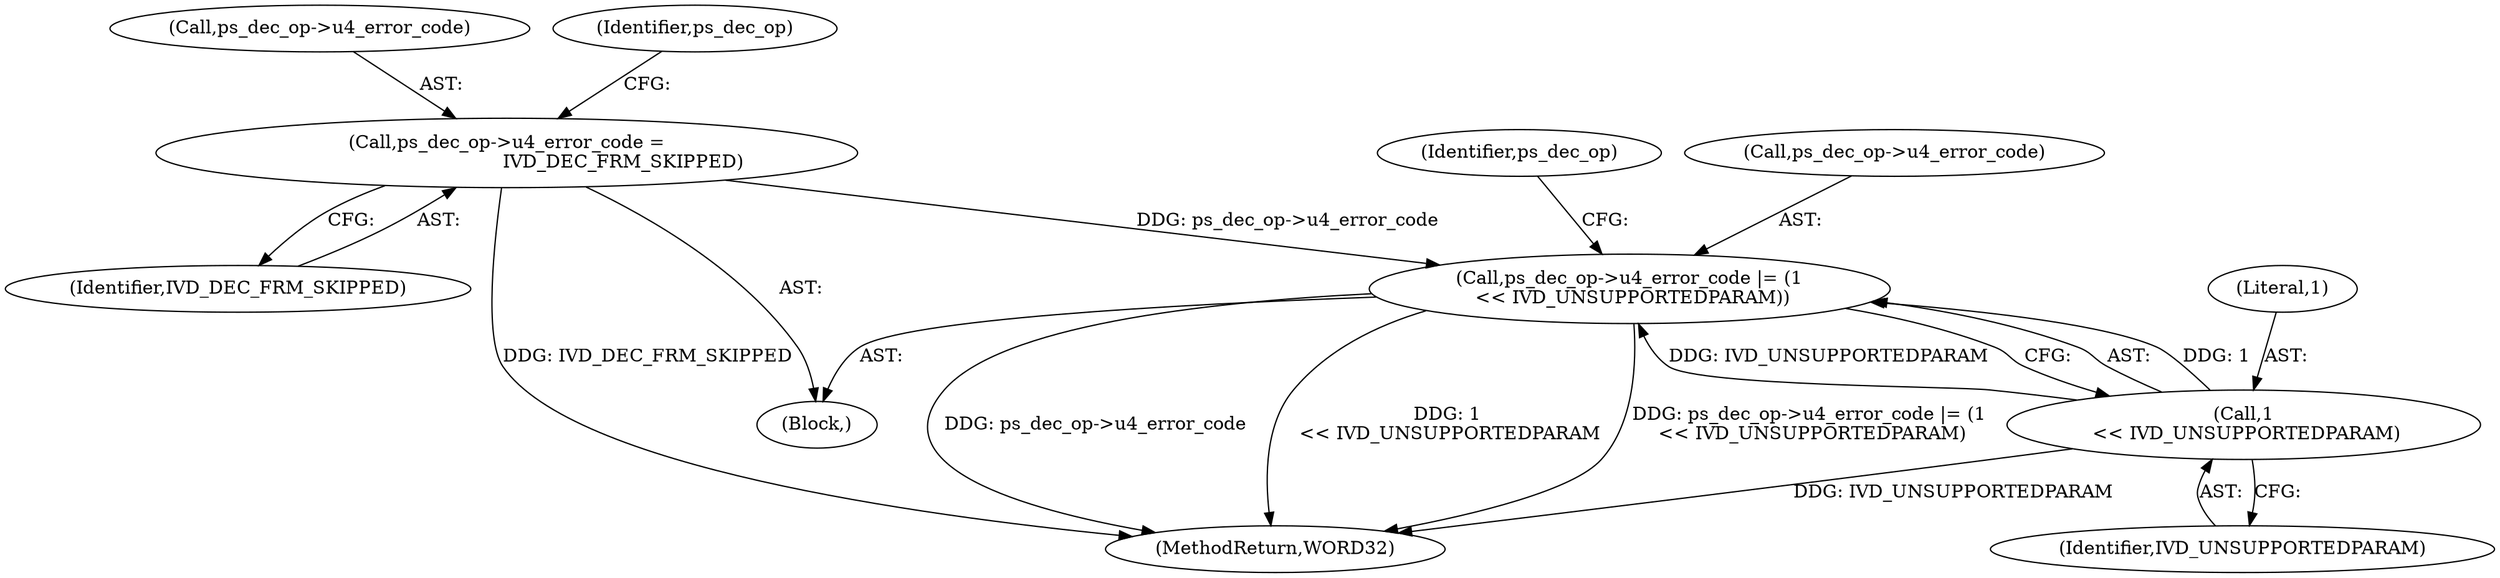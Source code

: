 digraph "0_Android_7109ce3f8f90a28ca9f0ee6e14f6ac5e414c62cf@pointer" {
"1001171" [label="(Call,ps_dec_op->u4_error_code |= (1\n << IVD_UNSUPPORTEDPARAM))"];
"1001166" [label="(Call,ps_dec_op->u4_error_code =\n                                        IVD_DEC_FRM_SKIPPED)"];
"1001175" [label="(Call,1\n << IVD_UNSUPPORTEDPARAM)"];
"1001175" [label="(Call,1\n << IVD_UNSUPPORTEDPARAM)"];
"1001166" [label="(Call,ps_dec_op->u4_error_code =\n                                        IVD_DEC_FRM_SKIPPED)"];
"1001167" [label="(Call,ps_dec_op->u4_error_code)"];
"1001177" [label="(Identifier,IVD_UNSUPPORTEDPARAM)"];
"1001155" [label="(Block,)"];
"1001180" [label="(Identifier,ps_dec_op)"];
"1001170" [label="(Identifier,IVD_DEC_FRM_SKIPPED)"];
"1001171" [label="(Call,ps_dec_op->u4_error_code |= (1\n << IVD_UNSUPPORTEDPARAM))"];
"1001176" [label="(Literal,1)"];
"1001172" [label="(Call,ps_dec_op->u4_error_code)"];
"1002160" [label="(MethodReturn,WORD32)"];
"1001173" [label="(Identifier,ps_dec_op)"];
"1001171" -> "1001155"  [label="AST: "];
"1001171" -> "1001175"  [label="CFG: "];
"1001172" -> "1001171"  [label="AST: "];
"1001175" -> "1001171"  [label="AST: "];
"1001180" -> "1001171"  [label="CFG: "];
"1001171" -> "1002160"  [label="DDG: ps_dec_op->u4_error_code"];
"1001171" -> "1002160"  [label="DDG: 1\n << IVD_UNSUPPORTEDPARAM"];
"1001171" -> "1002160"  [label="DDG: ps_dec_op->u4_error_code |= (1\n << IVD_UNSUPPORTEDPARAM)"];
"1001166" -> "1001171"  [label="DDG: ps_dec_op->u4_error_code"];
"1001175" -> "1001171"  [label="DDG: 1"];
"1001175" -> "1001171"  [label="DDG: IVD_UNSUPPORTEDPARAM"];
"1001166" -> "1001155"  [label="AST: "];
"1001166" -> "1001170"  [label="CFG: "];
"1001167" -> "1001166"  [label="AST: "];
"1001170" -> "1001166"  [label="AST: "];
"1001173" -> "1001166"  [label="CFG: "];
"1001166" -> "1002160"  [label="DDG: IVD_DEC_FRM_SKIPPED"];
"1001175" -> "1001177"  [label="CFG: "];
"1001176" -> "1001175"  [label="AST: "];
"1001177" -> "1001175"  [label="AST: "];
"1001175" -> "1002160"  [label="DDG: IVD_UNSUPPORTEDPARAM"];
}
